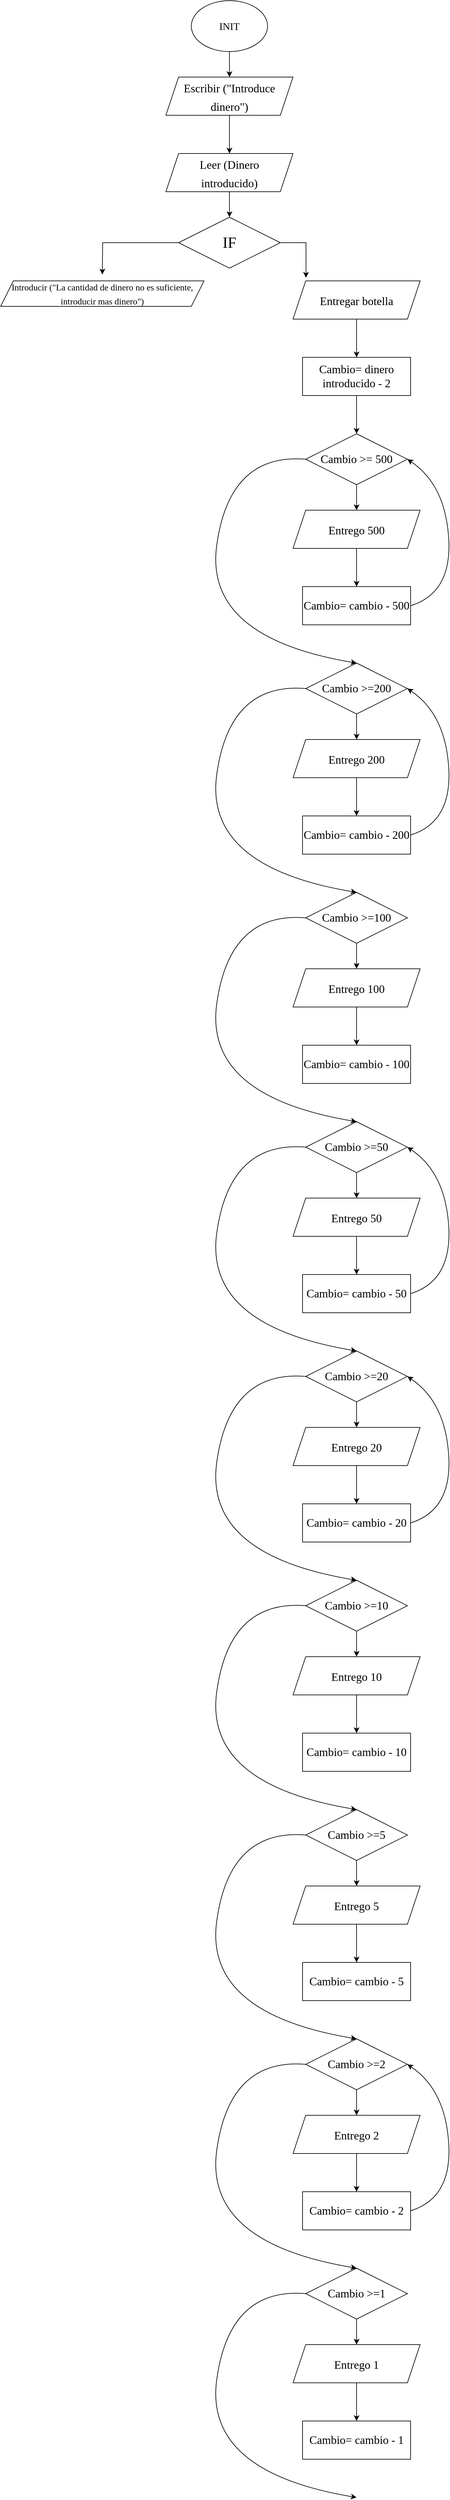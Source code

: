 <mxfile version="20.3.3" type="github">
  <diagram id="6bENMwriaooqlIrJhQp3" name="Página-1">
    <mxGraphModel dx="2614" dy="1150" grid="1" gridSize="10" guides="1" tooltips="1" connect="1" arrows="1" fold="1" page="1" pageScale="1" pageWidth="827" pageHeight="1169" math="0" shadow="0">
      <root>
        <mxCell id="0" />
        <mxCell id="1" parent="0" />
        <mxCell id="JBpUQJP8KG_VXmximz5Z-5" value="" style="edgeStyle=orthogonalEdgeStyle;rounded=0;orthogonalLoop=1;jettySize=auto;html=1;fontFamily=Times New Roman;fontSize=18;" edge="1" parent="1" source="JBpUQJP8KG_VXmximz5Z-1" target="JBpUQJP8KG_VXmximz5Z-2">
          <mxGeometry relative="1" as="geometry" />
        </mxCell>
        <mxCell id="JBpUQJP8KG_VXmximz5Z-1" value="&lt;font size=&quot;3&quot; face=&quot;Times New Roman&quot;&gt;INIT&lt;/font&gt;" style="ellipse;whiteSpace=wrap;html=1;" vertex="1" parent="1">
          <mxGeometry x="340" y="40" width="120" height="80" as="geometry" />
        </mxCell>
        <mxCell id="JBpUQJP8KG_VXmximz5Z-6" value="" style="edgeStyle=orthogonalEdgeStyle;rounded=0;orthogonalLoop=1;jettySize=auto;html=1;fontFamily=Times New Roman;fontSize=18;" edge="1" parent="1" source="JBpUQJP8KG_VXmximz5Z-2" target="JBpUQJP8KG_VXmximz5Z-3">
          <mxGeometry relative="1" as="geometry" />
        </mxCell>
        <mxCell id="JBpUQJP8KG_VXmximz5Z-2" value="&lt;font style=&quot;font-size: 18px;&quot;&gt;Escribir (&quot;Introduce dinero&quot;)&lt;/font&gt;" style="shape=parallelogram;perimeter=parallelogramPerimeter;whiteSpace=wrap;html=1;fixedSize=1;fontFamily=Times New Roman;fontSize=24;" vertex="1" parent="1">
          <mxGeometry x="300" y="160" width="200" height="60" as="geometry" />
        </mxCell>
        <mxCell id="JBpUQJP8KG_VXmximz5Z-7" value="" style="edgeStyle=orthogonalEdgeStyle;rounded=0;orthogonalLoop=1;jettySize=auto;html=1;fontFamily=Times New Roman;fontSize=18;" edge="1" parent="1" source="JBpUQJP8KG_VXmximz5Z-3" target="JBpUQJP8KG_VXmximz5Z-4">
          <mxGeometry relative="1" as="geometry" />
        </mxCell>
        <mxCell id="JBpUQJP8KG_VXmximz5Z-3" value="&lt;font style=&quot;font-size: 18px;&quot;&gt;Leer (Dinero &lt;br&gt;introducido)&lt;/font&gt;" style="shape=parallelogram;perimeter=parallelogramPerimeter;whiteSpace=wrap;html=1;fixedSize=1;fontFamily=Times New Roman;fontSize=24;" vertex="1" parent="1">
          <mxGeometry x="300" y="280" width="200" height="60" as="geometry" />
        </mxCell>
        <mxCell id="JBpUQJP8KG_VXmximz5Z-11" style="edgeStyle=orthogonalEdgeStyle;rounded=0;orthogonalLoop=1;jettySize=auto;html=1;entryX=0.102;entryY=-0.083;entryDx=0;entryDy=0;entryPerimeter=0;fontFamily=Times New Roman;fontSize=18;" edge="1" parent="1" source="JBpUQJP8KG_VXmximz5Z-4" target="JBpUQJP8KG_VXmximz5Z-8">
          <mxGeometry relative="1" as="geometry" />
        </mxCell>
        <mxCell id="JBpUQJP8KG_VXmximz5Z-66" style="edgeStyle=orthogonalEdgeStyle;rounded=0;orthogonalLoop=1;jettySize=auto;html=1;fontFamily=Times New Roman;fontSize=18;" edge="1" parent="1" source="JBpUQJP8KG_VXmximz5Z-4">
          <mxGeometry relative="1" as="geometry">
            <mxPoint x="200" y="470" as="targetPoint" />
          </mxGeometry>
        </mxCell>
        <mxCell id="JBpUQJP8KG_VXmximz5Z-4" value="IF" style="rhombus;whiteSpace=wrap;html=1;fontFamily=Times New Roman;fontSize=24;" vertex="1" parent="1">
          <mxGeometry x="320" y="380" width="160" height="80" as="geometry" />
        </mxCell>
        <mxCell id="JBpUQJP8KG_VXmximz5Z-13" value="" style="edgeStyle=orthogonalEdgeStyle;rounded=0;orthogonalLoop=1;jettySize=auto;html=1;fontFamily=Times New Roman;fontSize=18;" edge="1" parent="1" source="JBpUQJP8KG_VXmximz5Z-8" target="JBpUQJP8KG_VXmximz5Z-12">
          <mxGeometry relative="1" as="geometry" />
        </mxCell>
        <mxCell id="JBpUQJP8KG_VXmximz5Z-8" value="&lt;span style=&quot;font-size: 18px;&quot;&gt;Entregar botella&lt;/span&gt;" style="shape=parallelogram;perimeter=parallelogramPerimeter;whiteSpace=wrap;html=1;fixedSize=1;fontFamily=Times New Roman;fontSize=24;" vertex="1" parent="1">
          <mxGeometry x="500" y="480" width="200" height="60" as="geometry" />
        </mxCell>
        <mxCell id="JBpUQJP8KG_VXmximz5Z-17" value="" style="edgeStyle=orthogonalEdgeStyle;rounded=0;orthogonalLoop=1;jettySize=auto;html=1;fontFamily=Times New Roman;fontSize=18;" edge="1" parent="1" source="JBpUQJP8KG_VXmximz5Z-12" target="JBpUQJP8KG_VXmximz5Z-14">
          <mxGeometry relative="1" as="geometry" />
        </mxCell>
        <mxCell id="JBpUQJP8KG_VXmximz5Z-12" value="Cambio= dinero introducido - 2" style="rounded=0;whiteSpace=wrap;html=1;fontFamily=Times New Roman;fontSize=18;" vertex="1" parent="1">
          <mxGeometry x="515" y="600" width="170" height="60" as="geometry" />
        </mxCell>
        <mxCell id="JBpUQJP8KG_VXmximz5Z-18" value="" style="edgeStyle=orthogonalEdgeStyle;rounded=0;orthogonalLoop=1;jettySize=auto;html=1;fontFamily=Times New Roman;fontSize=18;" edge="1" parent="1" source="JBpUQJP8KG_VXmximz5Z-14" target="JBpUQJP8KG_VXmximz5Z-15">
          <mxGeometry relative="1" as="geometry" />
        </mxCell>
        <mxCell id="JBpUQJP8KG_VXmximz5Z-14" value="Cambio &amp;gt;= 500" style="rhombus;whiteSpace=wrap;html=1;fontFamily=Times New Roman;fontSize=18;" vertex="1" parent="1">
          <mxGeometry x="520" y="720" width="160" height="80" as="geometry" />
        </mxCell>
        <mxCell id="JBpUQJP8KG_VXmximz5Z-19" value="" style="edgeStyle=orthogonalEdgeStyle;rounded=0;orthogonalLoop=1;jettySize=auto;html=1;fontFamily=Times New Roman;fontSize=18;" edge="1" parent="1" source="JBpUQJP8KG_VXmximz5Z-15" target="JBpUQJP8KG_VXmximz5Z-16">
          <mxGeometry relative="1" as="geometry" />
        </mxCell>
        <mxCell id="JBpUQJP8KG_VXmximz5Z-15" value="&lt;span style=&quot;font-size: 18px;&quot;&gt;Entrego 500&lt;/span&gt;" style="shape=parallelogram;perimeter=parallelogramPerimeter;whiteSpace=wrap;html=1;fixedSize=1;fontFamily=Times New Roman;fontSize=24;" vertex="1" parent="1">
          <mxGeometry x="500" y="840" width="200" height="60" as="geometry" />
        </mxCell>
        <mxCell id="JBpUQJP8KG_VXmximz5Z-16" value="Cambio= cambio - 500" style="rounded=0;whiteSpace=wrap;html=1;fontFamily=Times New Roman;fontSize=18;" vertex="1" parent="1">
          <mxGeometry x="515" y="960" width="170" height="60" as="geometry" />
        </mxCell>
        <mxCell id="JBpUQJP8KG_VXmximz5Z-24" value="" style="edgeStyle=orthogonalEdgeStyle;rounded=0;orthogonalLoop=1;jettySize=auto;html=1;fontFamily=Times New Roman;fontSize=18;" edge="1" parent="1" source="JBpUQJP8KG_VXmximz5Z-21" target="JBpUQJP8KG_VXmximz5Z-22">
          <mxGeometry relative="1" as="geometry" />
        </mxCell>
        <mxCell id="JBpUQJP8KG_VXmximz5Z-21" value="Cambio &amp;gt;=200" style="rhombus;whiteSpace=wrap;html=1;fontFamily=Times New Roman;fontSize=18;" vertex="1" parent="1">
          <mxGeometry x="520" y="1080" width="160" height="80" as="geometry" />
        </mxCell>
        <mxCell id="JBpUQJP8KG_VXmximz5Z-25" value="" style="edgeStyle=orthogonalEdgeStyle;rounded=0;orthogonalLoop=1;jettySize=auto;html=1;fontFamily=Times New Roman;fontSize=18;" edge="1" parent="1" source="JBpUQJP8KG_VXmximz5Z-22" target="JBpUQJP8KG_VXmximz5Z-23">
          <mxGeometry relative="1" as="geometry" />
        </mxCell>
        <mxCell id="JBpUQJP8KG_VXmximz5Z-22" value="&lt;span style=&quot;font-size: 18px;&quot;&gt;Entrego 200&lt;/span&gt;" style="shape=parallelogram;perimeter=parallelogramPerimeter;whiteSpace=wrap;html=1;fixedSize=1;fontFamily=Times New Roman;fontSize=24;" vertex="1" parent="1">
          <mxGeometry x="500" y="1200" width="200" height="60" as="geometry" />
        </mxCell>
        <mxCell id="JBpUQJP8KG_VXmximz5Z-23" value="Cambio= cambio - 200" style="rounded=0;whiteSpace=wrap;html=1;fontFamily=Times New Roman;fontSize=18;" vertex="1" parent="1">
          <mxGeometry x="515" y="1320" width="170" height="60" as="geometry" />
        </mxCell>
        <mxCell id="JBpUQJP8KG_VXmximz5Z-26" value="" style="edgeStyle=orthogonalEdgeStyle;rounded=0;orthogonalLoop=1;jettySize=auto;html=1;fontFamily=Times New Roman;fontSize=18;" edge="1" parent="1" source="JBpUQJP8KG_VXmximz5Z-27" target="JBpUQJP8KG_VXmximz5Z-29">
          <mxGeometry relative="1" as="geometry" />
        </mxCell>
        <mxCell id="JBpUQJP8KG_VXmximz5Z-27" value="Cambio &amp;gt;=100" style="rhombus;whiteSpace=wrap;html=1;fontFamily=Times New Roman;fontSize=18;" vertex="1" parent="1">
          <mxGeometry x="520" y="1440" width="160" height="80" as="geometry" />
        </mxCell>
        <mxCell id="JBpUQJP8KG_VXmximz5Z-28" value="" style="edgeStyle=orthogonalEdgeStyle;rounded=0;orthogonalLoop=1;jettySize=auto;html=1;fontFamily=Times New Roman;fontSize=18;" edge="1" parent="1" source="JBpUQJP8KG_VXmximz5Z-29" target="JBpUQJP8KG_VXmximz5Z-30">
          <mxGeometry relative="1" as="geometry" />
        </mxCell>
        <mxCell id="JBpUQJP8KG_VXmximz5Z-29" value="&lt;span style=&quot;font-size: 18px;&quot;&gt;Entrego 100&lt;/span&gt;" style="shape=parallelogram;perimeter=parallelogramPerimeter;whiteSpace=wrap;html=1;fixedSize=1;fontFamily=Times New Roman;fontSize=24;" vertex="1" parent="1">
          <mxGeometry x="500" y="1560" width="200" height="60" as="geometry" />
        </mxCell>
        <mxCell id="JBpUQJP8KG_VXmximz5Z-30" value="Cambio= cambio - 100" style="rounded=0;whiteSpace=wrap;html=1;fontFamily=Times New Roman;fontSize=18;" vertex="1" parent="1">
          <mxGeometry x="515" y="1680" width="170" height="60" as="geometry" />
        </mxCell>
        <mxCell id="JBpUQJP8KG_VXmximz5Z-41" value="" style="edgeStyle=orthogonalEdgeStyle;rounded=0;orthogonalLoop=1;jettySize=auto;html=1;fontFamily=Times New Roman;fontSize=18;" edge="1" parent="1" source="JBpUQJP8KG_VXmximz5Z-42" target="JBpUQJP8KG_VXmximz5Z-44">
          <mxGeometry relative="1" as="geometry" />
        </mxCell>
        <mxCell id="JBpUQJP8KG_VXmximz5Z-42" value="Cambio &amp;gt;=50" style="rhombus;whiteSpace=wrap;html=1;fontFamily=Times New Roman;fontSize=18;" vertex="1" parent="1">
          <mxGeometry x="520" y="1800" width="160" height="80" as="geometry" />
        </mxCell>
        <mxCell id="JBpUQJP8KG_VXmximz5Z-43" value="" style="edgeStyle=orthogonalEdgeStyle;rounded=0;orthogonalLoop=1;jettySize=auto;html=1;fontFamily=Times New Roman;fontSize=18;" edge="1" parent="1" source="JBpUQJP8KG_VXmximz5Z-44" target="JBpUQJP8KG_VXmximz5Z-45">
          <mxGeometry relative="1" as="geometry" />
        </mxCell>
        <mxCell id="JBpUQJP8KG_VXmximz5Z-44" value="&lt;span style=&quot;font-size: 18px;&quot;&gt;Entrego 50&lt;/span&gt;" style="shape=parallelogram;perimeter=parallelogramPerimeter;whiteSpace=wrap;html=1;fixedSize=1;fontFamily=Times New Roman;fontSize=24;" vertex="1" parent="1">
          <mxGeometry x="500" y="1920" width="200" height="60" as="geometry" />
        </mxCell>
        <mxCell id="JBpUQJP8KG_VXmximz5Z-45" value="Cambio= cambio - 50" style="rounded=0;whiteSpace=wrap;html=1;fontFamily=Times New Roman;fontSize=18;" vertex="1" parent="1">
          <mxGeometry x="515" y="2040" width="170" height="60" as="geometry" />
        </mxCell>
        <mxCell id="JBpUQJP8KG_VXmximz5Z-46" value="" style="edgeStyle=orthogonalEdgeStyle;rounded=0;orthogonalLoop=1;jettySize=auto;html=1;fontFamily=Times New Roman;fontSize=18;" edge="1" parent="1" source="JBpUQJP8KG_VXmximz5Z-47" target="JBpUQJP8KG_VXmximz5Z-49">
          <mxGeometry relative="1" as="geometry" />
        </mxCell>
        <mxCell id="JBpUQJP8KG_VXmximz5Z-47" value="Cambio &amp;gt;=20" style="rhombus;whiteSpace=wrap;html=1;fontFamily=Times New Roman;fontSize=18;" vertex="1" parent="1">
          <mxGeometry x="520" y="2160" width="160" height="80" as="geometry" />
        </mxCell>
        <mxCell id="JBpUQJP8KG_VXmximz5Z-48" value="" style="edgeStyle=orthogonalEdgeStyle;rounded=0;orthogonalLoop=1;jettySize=auto;html=1;fontFamily=Times New Roman;fontSize=18;" edge="1" parent="1" source="JBpUQJP8KG_VXmximz5Z-49" target="JBpUQJP8KG_VXmximz5Z-50">
          <mxGeometry relative="1" as="geometry" />
        </mxCell>
        <mxCell id="JBpUQJP8KG_VXmximz5Z-49" value="&lt;span style=&quot;font-size: 18px;&quot;&gt;Entrego 20&lt;/span&gt;" style="shape=parallelogram;perimeter=parallelogramPerimeter;whiteSpace=wrap;html=1;fixedSize=1;fontFamily=Times New Roman;fontSize=24;" vertex="1" parent="1">
          <mxGeometry x="500" y="2280" width="200" height="60" as="geometry" />
        </mxCell>
        <mxCell id="JBpUQJP8KG_VXmximz5Z-50" value="Cambio= cambio - 20" style="rounded=0;whiteSpace=wrap;html=1;fontFamily=Times New Roman;fontSize=18;" vertex="1" parent="1">
          <mxGeometry x="515" y="2400" width="170" height="60" as="geometry" />
        </mxCell>
        <mxCell id="JBpUQJP8KG_VXmximz5Z-53" value="" style="curved=1;endArrow=classic;html=1;rounded=0;fontFamily=Times New Roman;fontSize=18;entryX=1;entryY=0.5;entryDx=0;entryDy=0;exitX=1;exitY=0.5;exitDx=0;exitDy=0;" edge="1" parent="1" source="JBpUQJP8KG_VXmximz5Z-16" target="JBpUQJP8KG_VXmximz5Z-14">
          <mxGeometry width="50" height="50" relative="1" as="geometry">
            <mxPoint x="680" y="1120" as="sourcePoint" />
            <mxPoint x="730" y="1070" as="targetPoint" />
            <Array as="points">
              <mxPoint x="750" y="970" />
              <mxPoint x="740" y="800" />
            </Array>
          </mxGeometry>
        </mxCell>
        <mxCell id="JBpUQJP8KG_VXmximz5Z-54" value="" style="curved=1;endArrow=classic;html=1;rounded=0;fontFamily=Times New Roman;fontSize=18;entryX=0.5;entryY=0;entryDx=0;entryDy=0;" edge="1" parent="1" target="JBpUQJP8KG_VXmximz5Z-21">
          <mxGeometry width="50" height="50" relative="1" as="geometry">
            <mxPoint x="520" y="760" as="sourcePoint" />
            <mxPoint x="450" y="1060" as="targetPoint" />
            <Array as="points">
              <mxPoint x="400" y="750" />
              <mxPoint x="360" y="1040" />
            </Array>
          </mxGeometry>
        </mxCell>
        <mxCell id="JBpUQJP8KG_VXmximz5Z-55" value="" style="curved=1;endArrow=classic;html=1;rounded=0;fontFamily=Times New Roman;fontSize=18;entryX=1;entryY=0.5;entryDx=0;entryDy=0;exitX=1;exitY=0.5;exitDx=0;exitDy=0;" edge="1" parent="1">
          <mxGeometry width="50" height="50" relative="1" as="geometry">
            <mxPoint x="685" y="1350" as="sourcePoint" />
            <mxPoint x="680" y="1120" as="targetPoint" />
            <Array as="points">
              <mxPoint x="750" y="1330" />
              <mxPoint x="740" y="1160" />
            </Array>
          </mxGeometry>
        </mxCell>
        <mxCell id="JBpUQJP8KG_VXmximz5Z-58" value="" style="curved=1;endArrow=classic;html=1;rounded=0;fontFamily=Times New Roman;fontSize=18;entryX=1;entryY=0.5;entryDx=0;entryDy=0;exitX=1;exitY=0.5;exitDx=0;exitDy=0;" edge="1" parent="1">
          <mxGeometry width="50" height="50" relative="1" as="geometry">
            <mxPoint x="685" y="2430" as="sourcePoint" />
            <mxPoint x="680" y="2200" as="targetPoint" />
            <Array as="points">
              <mxPoint x="750" y="2410" />
              <mxPoint x="740" y="2240" />
            </Array>
          </mxGeometry>
        </mxCell>
        <mxCell id="JBpUQJP8KG_VXmximz5Z-59" value="" style="curved=1;endArrow=classic;html=1;rounded=0;fontFamily=Times New Roman;fontSize=18;entryX=0.5;entryY=0;entryDx=0;entryDy=0;" edge="1" parent="1">
          <mxGeometry width="50" height="50" relative="1" as="geometry">
            <mxPoint x="520" y="1120" as="sourcePoint" />
            <mxPoint x="600" y="1440" as="targetPoint" />
            <Array as="points">
              <mxPoint x="400" y="1110" />
              <mxPoint x="360" y="1400" />
            </Array>
          </mxGeometry>
        </mxCell>
        <mxCell id="JBpUQJP8KG_VXmximz5Z-60" value="" style="curved=1;endArrow=classic;html=1;rounded=0;fontFamily=Times New Roman;fontSize=18;entryX=0.5;entryY=0;entryDx=0;entryDy=0;" edge="1" parent="1">
          <mxGeometry width="50" height="50" relative="1" as="geometry">
            <mxPoint x="520" y="1480" as="sourcePoint" />
            <mxPoint x="600" y="1800" as="targetPoint" />
            <Array as="points">
              <mxPoint x="400" y="1470" />
              <mxPoint x="360" y="1760" />
            </Array>
          </mxGeometry>
        </mxCell>
        <mxCell id="JBpUQJP8KG_VXmximz5Z-61" value="" style="curved=1;endArrow=classic;html=1;rounded=0;fontFamily=Times New Roman;fontSize=18;entryX=0.5;entryY=0;entryDx=0;entryDy=0;" edge="1" parent="1">
          <mxGeometry width="50" height="50" relative="1" as="geometry">
            <mxPoint x="520" y="1840" as="sourcePoint" />
            <mxPoint x="600" y="2160" as="targetPoint" />
            <Array as="points">
              <mxPoint x="400" y="1830" />
              <mxPoint x="360" y="2120" />
            </Array>
          </mxGeometry>
        </mxCell>
        <mxCell id="JBpUQJP8KG_VXmximz5Z-62" value="&lt;font style=&quot;font-size: 14px;&quot;&gt;Introducir (&quot;La cantidad de dinero no es suficiente, introducir mas dinero&quot;)&lt;/font&gt;" style="shape=parallelogram;perimeter=parallelogramPerimeter;whiteSpace=wrap;html=1;fixedSize=1;fontFamily=Times New Roman;fontSize=18;" vertex="1" parent="1">
          <mxGeometry x="40" y="480" width="320" height="40" as="geometry" />
        </mxCell>
        <mxCell id="JBpUQJP8KG_VXmximz5Z-67" value="" style="edgeStyle=orthogonalEdgeStyle;rounded=0;orthogonalLoop=1;jettySize=auto;html=1;fontFamily=Times New Roman;fontSize=18;" edge="1" parent="1" source="JBpUQJP8KG_VXmximz5Z-68" target="JBpUQJP8KG_VXmximz5Z-70">
          <mxGeometry relative="1" as="geometry" />
        </mxCell>
        <mxCell id="JBpUQJP8KG_VXmximz5Z-68" value="Cambio &amp;gt;=10" style="rhombus;whiteSpace=wrap;html=1;fontFamily=Times New Roman;fontSize=18;" vertex="1" parent="1">
          <mxGeometry x="520" y="2520" width="160" height="80" as="geometry" />
        </mxCell>
        <mxCell id="JBpUQJP8KG_VXmximz5Z-69" value="" style="edgeStyle=orthogonalEdgeStyle;rounded=0;orthogonalLoop=1;jettySize=auto;html=1;fontFamily=Times New Roman;fontSize=18;" edge="1" parent="1" source="JBpUQJP8KG_VXmximz5Z-70" target="JBpUQJP8KG_VXmximz5Z-71">
          <mxGeometry relative="1" as="geometry" />
        </mxCell>
        <mxCell id="JBpUQJP8KG_VXmximz5Z-70" value="&lt;span style=&quot;font-size: 18px;&quot;&gt;Entrego 10&lt;/span&gt;" style="shape=parallelogram;perimeter=parallelogramPerimeter;whiteSpace=wrap;html=1;fixedSize=1;fontFamily=Times New Roman;fontSize=24;" vertex="1" parent="1">
          <mxGeometry x="500" y="2640" width="200" height="60" as="geometry" />
        </mxCell>
        <mxCell id="JBpUQJP8KG_VXmximz5Z-71" value="Cambio= cambio - 10" style="rounded=0;whiteSpace=wrap;html=1;fontFamily=Times New Roman;fontSize=18;" vertex="1" parent="1">
          <mxGeometry x="515" y="2760" width="170" height="60" as="geometry" />
        </mxCell>
        <mxCell id="JBpUQJP8KG_VXmximz5Z-73" value="" style="edgeStyle=orthogonalEdgeStyle;rounded=0;orthogonalLoop=1;jettySize=auto;html=1;fontFamily=Times New Roman;fontSize=18;" edge="1" parent="1" source="JBpUQJP8KG_VXmximz5Z-74" target="JBpUQJP8KG_VXmximz5Z-76">
          <mxGeometry relative="1" as="geometry" />
        </mxCell>
        <mxCell id="JBpUQJP8KG_VXmximz5Z-74" value="Cambio &amp;gt;=5" style="rhombus;whiteSpace=wrap;html=1;fontFamily=Times New Roman;fontSize=18;" vertex="1" parent="1">
          <mxGeometry x="520" y="2880" width="160" height="80" as="geometry" />
        </mxCell>
        <mxCell id="JBpUQJP8KG_VXmximz5Z-75" value="" style="edgeStyle=orthogonalEdgeStyle;rounded=0;orthogonalLoop=1;jettySize=auto;html=1;fontFamily=Times New Roman;fontSize=18;" edge="1" parent="1" source="JBpUQJP8KG_VXmximz5Z-76" target="JBpUQJP8KG_VXmximz5Z-77">
          <mxGeometry relative="1" as="geometry" />
        </mxCell>
        <mxCell id="JBpUQJP8KG_VXmximz5Z-76" value="&lt;span style=&quot;font-size: 18px;&quot;&gt;Entrego 5&lt;/span&gt;" style="shape=parallelogram;perimeter=parallelogramPerimeter;whiteSpace=wrap;html=1;fixedSize=1;fontFamily=Times New Roman;fontSize=24;" vertex="1" parent="1">
          <mxGeometry x="500" y="3000" width="200" height="60" as="geometry" />
        </mxCell>
        <mxCell id="JBpUQJP8KG_VXmximz5Z-77" value="Cambio= cambio - 5" style="rounded=0;whiteSpace=wrap;html=1;fontFamily=Times New Roman;fontSize=18;" vertex="1" parent="1">
          <mxGeometry x="515" y="3120" width="170" height="60" as="geometry" />
        </mxCell>
        <mxCell id="JBpUQJP8KG_VXmximz5Z-79" value="" style="edgeStyle=orthogonalEdgeStyle;rounded=0;orthogonalLoop=1;jettySize=auto;html=1;fontFamily=Times New Roman;fontSize=18;" edge="1" parent="1" source="JBpUQJP8KG_VXmximz5Z-80" target="JBpUQJP8KG_VXmximz5Z-82">
          <mxGeometry relative="1" as="geometry" />
        </mxCell>
        <mxCell id="JBpUQJP8KG_VXmximz5Z-80" value="Cambio &amp;gt;=2" style="rhombus;whiteSpace=wrap;html=1;fontFamily=Times New Roman;fontSize=18;" vertex="1" parent="1">
          <mxGeometry x="520" y="3240" width="160" height="80" as="geometry" />
        </mxCell>
        <mxCell id="JBpUQJP8KG_VXmximz5Z-81" value="" style="edgeStyle=orthogonalEdgeStyle;rounded=0;orthogonalLoop=1;jettySize=auto;html=1;fontFamily=Times New Roman;fontSize=18;" edge="1" parent="1" source="JBpUQJP8KG_VXmximz5Z-82" target="JBpUQJP8KG_VXmximz5Z-83">
          <mxGeometry relative="1" as="geometry" />
        </mxCell>
        <mxCell id="JBpUQJP8KG_VXmximz5Z-82" value="&lt;span style=&quot;font-size: 18px;&quot;&gt;Entrego 2&lt;/span&gt;" style="shape=parallelogram;perimeter=parallelogramPerimeter;whiteSpace=wrap;html=1;fixedSize=1;fontFamily=Times New Roman;fontSize=24;" vertex="1" parent="1">
          <mxGeometry x="500" y="3360" width="200" height="60" as="geometry" />
        </mxCell>
        <mxCell id="JBpUQJP8KG_VXmximz5Z-83" value="Cambio= cambio - 2" style="rounded=0;whiteSpace=wrap;html=1;fontFamily=Times New Roman;fontSize=18;" vertex="1" parent="1">
          <mxGeometry x="515" y="3480" width="170" height="60" as="geometry" />
        </mxCell>
        <mxCell id="JBpUQJP8KG_VXmximz5Z-84" value="" style="curved=1;endArrow=classic;html=1;rounded=0;fontFamily=Times New Roman;fontSize=18;entryX=1;entryY=0.5;entryDx=0;entryDy=0;exitX=1;exitY=0.5;exitDx=0;exitDy=0;" edge="1" parent="1">
          <mxGeometry width="50" height="50" relative="1" as="geometry">
            <mxPoint x="685" y="3510" as="sourcePoint" />
            <mxPoint x="680" y="3280" as="targetPoint" />
            <Array as="points">
              <mxPoint x="750" y="3490" />
              <mxPoint x="740" y="3320" />
            </Array>
          </mxGeometry>
        </mxCell>
        <mxCell id="JBpUQJP8KG_VXmximz5Z-86" value="" style="edgeStyle=orthogonalEdgeStyle;rounded=0;orthogonalLoop=1;jettySize=auto;html=1;fontFamily=Times New Roman;fontSize=18;" edge="1" parent="1" source="JBpUQJP8KG_VXmximz5Z-87" target="JBpUQJP8KG_VXmximz5Z-89">
          <mxGeometry relative="1" as="geometry" />
        </mxCell>
        <mxCell id="JBpUQJP8KG_VXmximz5Z-87" value="Cambio &amp;gt;=1" style="rhombus;whiteSpace=wrap;html=1;fontFamily=Times New Roman;fontSize=18;" vertex="1" parent="1">
          <mxGeometry x="520" y="3600" width="160" height="80" as="geometry" />
        </mxCell>
        <mxCell id="JBpUQJP8KG_VXmximz5Z-88" value="" style="edgeStyle=orthogonalEdgeStyle;rounded=0;orthogonalLoop=1;jettySize=auto;html=1;fontFamily=Times New Roman;fontSize=18;" edge="1" parent="1" source="JBpUQJP8KG_VXmximz5Z-89" target="JBpUQJP8KG_VXmximz5Z-90">
          <mxGeometry relative="1" as="geometry" />
        </mxCell>
        <mxCell id="JBpUQJP8KG_VXmximz5Z-89" value="&lt;span style=&quot;font-size: 18px;&quot;&gt;Entrego 1&lt;/span&gt;" style="shape=parallelogram;perimeter=parallelogramPerimeter;whiteSpace=wrap;html=1;fixedSize=1;fontFamily=Times New Roman;fontSize=24;" vertex="1" parent="1">
          <mxGeometry x="500" y="3720" width="200" height="60" as="geometry" />
        </mxCell>
        <mxCell id="JBpUQJP8KG_VXmximz5Z-90" value="Cambio= cambio - 1" style="rounded=0;whiteSpace=wrap;html=1;fontFamily=Times New Roman;fontSize=18;" vertex="1" parent="1">
          <mxGeometry x="515" y="3840" width="170" height="60" as="geometry" />
        </mxCell>
        <mxCell id="JBpUQJP8KG_VXmximz5Z-92" value="" style="curved=1;endArrow=classic;html=1;rounded=0;fontFamily=Times New Roman;fontSize=18;entryX=1;entryY=0.5;entryDx=0;entryDy=0;exitX=1;exitY=0.5;exitDx=0;exitDy=0;" edge="1" parent="1">
          <mxGeometry width="50" height="50" relative="1" as="geometry">
            <mxPoint x="685" y="2070" as="sourcePoint" />
            <mxPoint x="680" y="1840" as="targetPoint" />
            <Array as="points">
              <mxPoint x="750" y="2050" />
              <mxPoint x="740" y="1880" />
            </Array>
          </mxGeometry>
        </mxCell>
        <mxCell id="JBpUQJP8KG_VXmximz5Z-93" value="" style="curved=1;endArrow=classic;html=1;rounded=0;fontFamily=Times New Roman;fontSize=18;entryX=0.5;entryY=0;entryDx=0;entryDy=0;" edge="1" parent="1">
          <mxGeometry width="50" height="50" relative="1" as="geometry">
            <mxPoint x="520" y="2200" as="sourcePoint" />
            <mxPoint x="600" y="2520" as="targetPoint" />
            <Array as="points">
              <mxPoint x="400" y="2190" />
              <mxPoint x="360" y="2480" />
            </Array>
          </mxGeometry>
        </mxCell>
        <mxCell id="JBpUQJP8KG_VXmximz5Z-94" value="" style="curved=1;endArrow=classic;html=1;rounded=0;fontFamily=Times New Roman;fontSize=18;entryX=0.5;entryY=0;entryDx=0;entryDy=0;" edge="1" parent="1">
          <mxGeometry width="50" height="50" relative="1" as="geometry">
            <mxPoint x="520" y="2560" as="sourcePoint" />
            <mxPoint x="600" y="2880" as="targetPoint" />
            <Array as="points">
              <mxPoint x="400" y="2550" />
              <mxPoint x="360" y="2840" />
            </Array>
          </mxGeometry>
        </mxCell>
        <mxCell id="JBpUQJP8KG_VXmximz5Z-95" value="" style="curved=1;endArrow=classic;html=1;rounded=0;fontFamily=Times New Roman;fontSize=18;entryX=0.5;entryY=0;entryDx=0;entryDy=0;" edge="1" parent="1">
          <mxGeometry width="50" height="50" relative="1" as="geometry">
            <mxPoint x="520" y="2920" as="sourcePoint" />
            <mxPoint x="600" y="3240" as="targetPoint" />
            <Array as="points">
              <mxPoint x="400" y="2910" />
              <mxPoint x="360" y="3200" />
            </Array>
          </mxGeometry>
        </mxCell>
        <mxCell id="JBpUQJP8KG_VXmximz5Z-96" value="" style="curved=1;endArrow=classic;html=1;rounded=0;fontFamily=Times New Roman;fontSize=18;entryX=0.5;entryY=0;entryDx=0;entryDy=0;" edge="1" parent="1">
          <mxGeometry width="50" height="50" relative="1" as="geometry">
            <mxPoint x="520" y="3280" as="sourcePoint" />
            <mxPoint x="600" y="3600" as="targetPoint" />
            <Array as="points">
              <mxPoint x="400" y="3270" />
              <mxPoint x="360" y="3560" />
            </Array>
          </mxGeometry>
        </mxCell>
        <mxCell id="JBpUQJP8KG_VXmximz5Z-97" value="" style="curved=1;endArrow=classic;html=1;rounded=0;fontFamily=Times New Roman;fontSize=18;entryX=0.5;entryY=0;entryDx=0;entryDy=0;" edge="1" parent="1">
          <mxGeometry width="50" height="50" relative="1" as="geometry">
            <mxPoint x="520" y="3640" as="sourcePoint" />
            <mxPoint x="600" y="3960" as="targetPoint" />
            <Array as="points">
              <mxPoint x="400" y="3630" />
              <mxPoint x="360" y="3920" />
            </Array>
          </mxGeometry>
        </mxCell>
      </root>
    </mxGraphModel>
  </diagram>
</mxfile>

